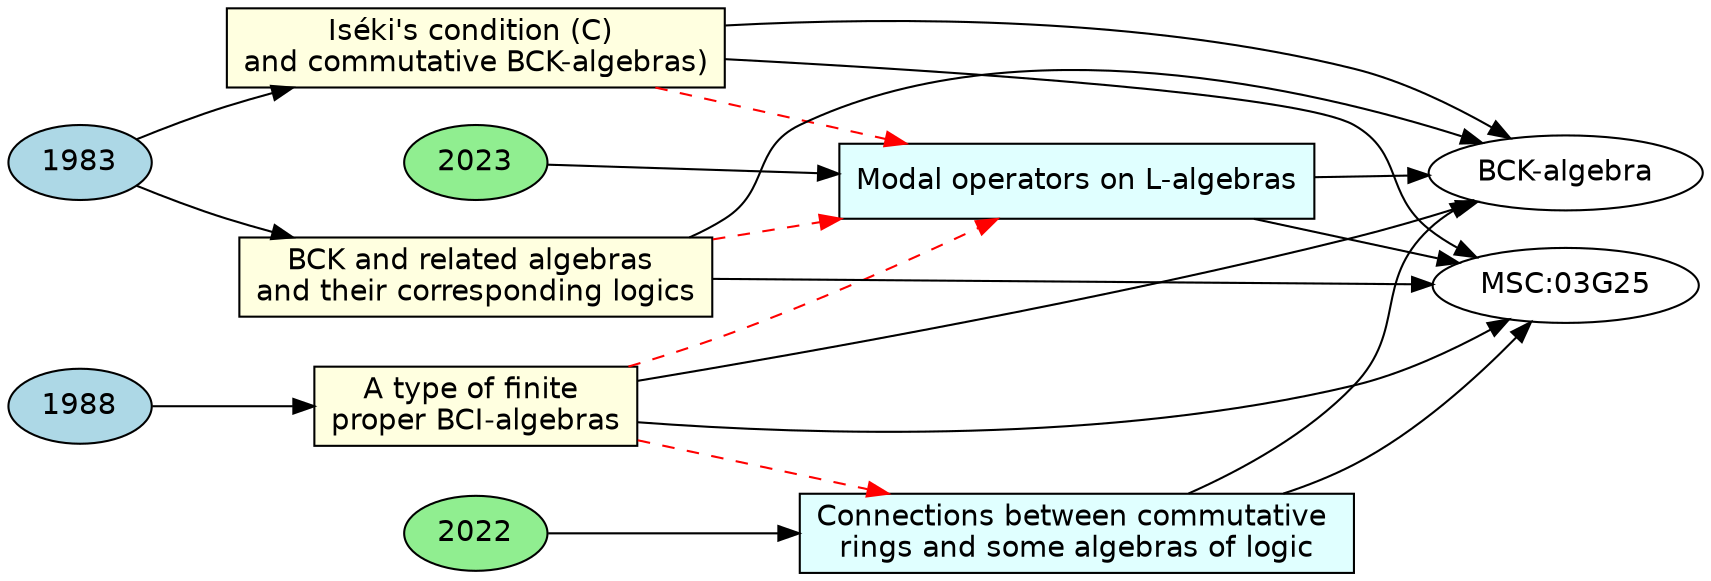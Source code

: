 digraph MissingCitations {
    rankdir=LR;
    node [shape=box, style=filled, fillcolor=lightgray, fontname="Helvetica"];

    // Years
    // "1980" [shape=ellipse, fillcolor=lightblue];
    "1983" [shape=ellipse, fillcolor=lightblue];
    "1988" [shape=ellipse, fillcolor=lightblue];
    "2022" [shape=ellipse, fillcolor=lightgreen];
    "2023" [shape=ellipse, fillcolor=lightgreen];

    // Papers (older)
    "P1" [label="A type of finite \nproper BCI-algebras", fillcolor=lightyellow];
    "P2" [label="Iséki's condition (C) \nand commutative BCK-algebras)", fillcolor=lightyellow];
    "P3" [label="BCK and related algebras \nand their corresponding logics", fillcolor=lightyellow];

    // Papers (newer)
    "P4" [label="Connections between commutative \nrings and some algebras of logic", fillcolor=lightcyan];
    "P5" [label="Modal operators on L-algebras", fillcolor=lightcyan];

    // MSC and Keywords (shared nodes)
    "MSC_03G25" [label="MSC:03G25", shape=ellipse, fillcolor=white];
    "KW_BCKalgebra" [label="BCK-algebra", shape=ellipse, fillcolor=white];
    
        // Shared MSCs/Keywords
    "P1" -> "MSC_03G25";
    "P2" -> "MSC_03G25";
    "P3" -> "MSC_03G25";
    "P1" -> "KW_BCKalgebra";
    "P2" -> "KW_BCKalgebra";
    "P3" -> "KW_BCKalgebra";
    "P4" -> "MSC_03G25";
    "P5" -> "MSC_03G25";
    "P4" -> "KW_BCKalgebra";
    "P5" -> "KW_BCKalgebra";

    // Year links
    "1988" -> "P1";
    "1983" -> "P2";
    "1983" -> "P3";
    "2022" -> "P4";
    "2023" -> "P5";


    // Suggested citation edges (should have cited)
    edge [style=dashed, color=red];
    "P1" -> "P4";
    "P1" -> "P5";
    "P2" -> "P5";
    "P3" -> "P5";
}

